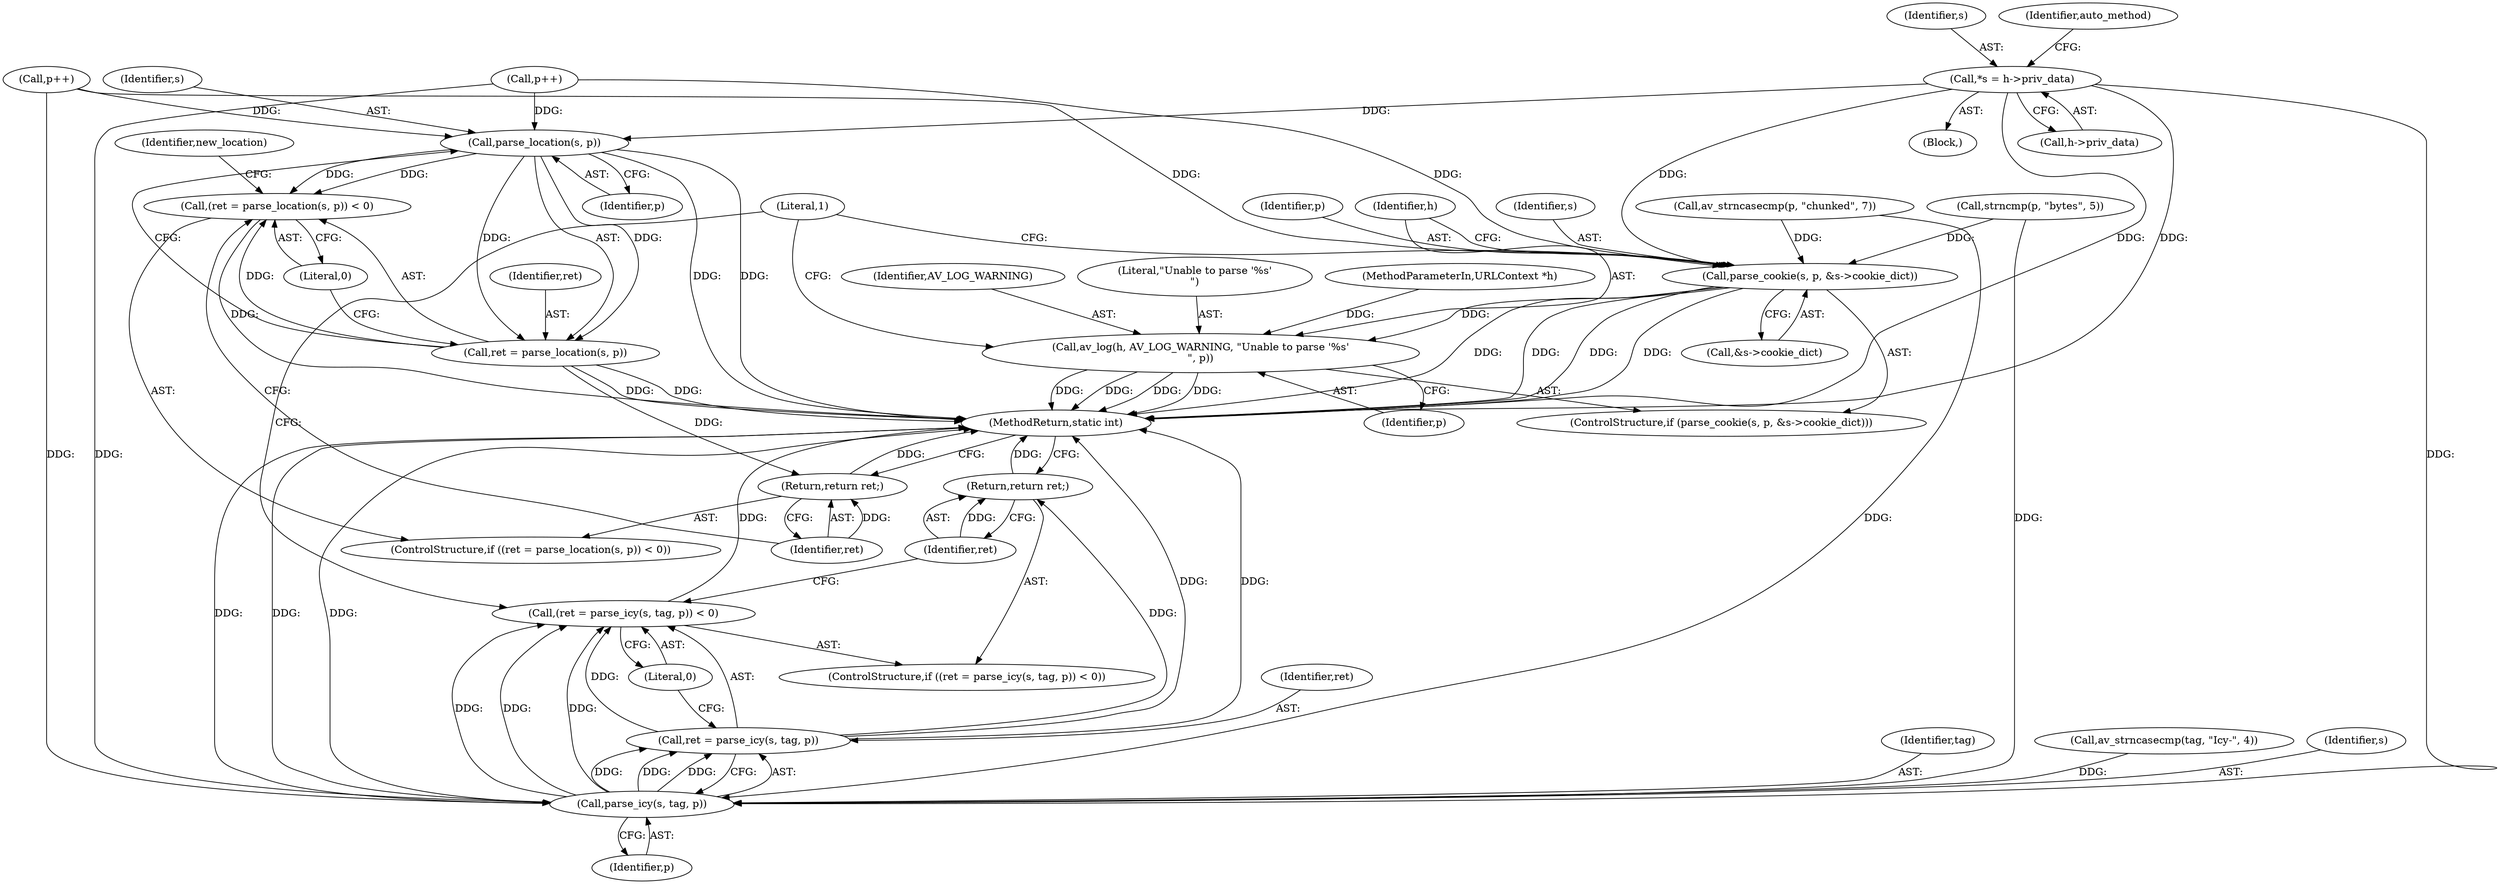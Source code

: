 digraph "0_FFmpeg_2a05c8f813de6f2278827734bf8102291e7484aa_7@pointer" {
"1000108" [label="(Call,*s = h->priv_data)"];
"1000415" [label="(Call,parse_location(s, p))"];
"1000412" [label="(Call,(ret = parse_location(s, p)) < 0)"];
"1000413" [label="(Call,ret = parse_location(s, p))"];
"1000419" [label="(Return,return ret;)"];
"1000621" [label="(Call,parse_cookie(s, p, &s->cookie_dict))"];
"1000628" [label="(Call,av_log(h, AV_LOG_WARNING, \"Unable to parse '%s'\n\", p))"];
"1000660" [label="(Call,parse_icy(s, tag, p))"];
"1000657" [label="(Call,(ret = parse_icy(s, tag, p)) < 0)"];
"1000658" [label="(Call,ret = parse_icy(s, tag, p))"];
"1000665" [label="(Return,return ret;)"];
"1000106" [label="(Block,)"];
"1000397" [label="(Call,p++)"];
"1000630" [label="(Identifier,AV_LOG_WARNING)"];
"1000686" [label="(MethodReturn,static int)"];
"1000403" [label="(Call,p++)"];
"1000666" [label="(Identifier,ret)"];
"1000665" [label="(Return,return ret;)"];
"1000685" [label="(Literal,1)"];
"1000660" [label="(Call,parse_icy(s, tag, p))"];
"1000415" [label="(Call,parse_location(s, p))"];
"1000414" [label="(Identifier,ret)"];
"1000658" [label="(Call,ret = parse_icy(s, tag, p))"];
"1000662" [label="(Identifier,tag)"];
"1000629" [label="(Identifier,h)"];
"1000659" [label="(Identifier,ret)"];
"1000632" [label="(Identifier,p)"];
"1000108" [label="(Call,*s = h->priv_data)"];
"1000419" [label="(Return,return ret;)"];
"1000622" [label="(Identifier,s)"];
"1000466" [label="(Call,strncmp(p, \"bytes\", 5))"];
"1000418" [label="(Literal,0)"];
"1000657" [label="(Call,(ret = parse_icy(s, tag, p)) < 0)"];
"1000109" [label="(Identifier,s)"];
"1000110" [label="(Call,h->priv_data)"];
"1000663" [label="(Identifier,p)"];
"1000664" [label="(Literal,0)"];
"1000656" [label="(ControlStructure,if ((ret = parse_icy(s, tag, p)) < 0))"];
"1000413" [label="(Call,ret = parse_location(s, p))"];
"1000411" [label="(ControlStructure,if ((ret = parse_location(s, p)) < 0))"];
"1000651" [label="(Call,av_strncasecmp(tag, \"Icy-\", 4))"];
"1000661" [label="(Identifier,s)"];
"1000621" [label="(Call,parse_cookie(s, p, &s->cookie_dict))"];
"1000115" [label="(Identifier,auto_method)"];
"1000631" [label="(Literal,\"Unable to parse '%s'\n\")"];
"1000490" [label="(Call,av_strncasecmp(p, \"chunked\", 7))"];
"1000416" [label="(Identifier,s)"];
"1000623" [label="(Identifier,p)"];
"1000412" [label="(Call,(ret = parse_location(s, p)) < 0)"];
"1000417" [label="(Identifier,p)"];
"1000423" [label="(Identifier,new_location)"];
"1000420" [label="(Identifier,ret)"];
"1000102" [label="(MethodParameterIn,URLContext *h)"];
"1000628" [label="(Call,av_log(h, AV_LOG_WARNING, \"Unable to parse '%s'\n\", p))"];
"1000620" [label="(ControlStructure,if (parse_cookie(s, p, &s->cookie_dict)))"];
"1000624" [label="(Call,&s->cookie_dict)"];
"1000108" -> "1000106"  [label="AST: "];
"1000108" -> "1000110"  [label="CFG: "];
"1000109" -> "1000108"  [label="AST: "];
"1000110" -> "1000108"  [label="AST: "];
"1000115" -> "1000108"  [label="CFG: "];
"1000108" -> "1000686"  [label="DDG: "];
"1000108" -> "1000686"  [label="DDG: "];
"1000108" -> "1000415"  [label="DDG: "];
"1000108" -> "1000621"  [label="DDG: "];
"1000108" -> "1000660"  [label="DDG: "];
"1000415" -> "1000413"  [label="AST: "];
"1000415" -> "1000417"  [label="CFG: "];
"1000416" -> "1000415"  [label="AST: "];
"1000417" -> "1000415"  [label="AST: "];
"1000413" -> "1000415"  [label="CFG: "];
"1000415" -> "1000686"  [label="DDG: "];
"1000415" -> "1000686"  [label="DDG: "];
"1000415" -> "1000412"  [label="DDG: "];
"1000415" -> "1000412"  [label="DDG: "];
"1000415" -> "1000413"  [label="DDG: "];
"1000415" -> "1000413"  [label="DDG: "];
"1000397" -> "1000415"  [label="DDG: "];
"1000403" -> "1000415"  [label="DDG: "];
"1000412" -> "1000411"  [label="AST: "];
"1000412" -> "1000418"  [label="CFG: "];
"1000413" -> "1000412"  [label="AST: "];
"1000418" -> "1000412"  [label="AST: "];
"1000420" -> "1000412"  [label="CFG: "];
"1000423" -> "1000412"  [label="CFG: "];
"1000412" -> "1000686"  [label="DDG: "];
"1000413" -> "1000412"  [label="DDG: "];
"1000414" -> "1000413"  [label="AST: "];
"1000418" -> "1000413"  [label="CFG: "];
"1000413" -> "1000686"  [label="DDG: "];
"1000413" -> "1000686"  [label="DDG: "];
"1000413" -> "1000419"  [label="DDG: "];
"1000419" -> "1000411"  [label="AST: "];
"1000419" -> "1000420"  [label="CFG: "];
"1000420" -> "1000419"  [label="AST: "];
"1000686" -> "1000419"  [label="CFG: "];
"1000419" -> "1000686"  [label="DDG: "];
"1000420" -> "1000419"  [label="DDG: "];
"1000621" -> "1000620"  [label="AST: "];
"1000621" -> "1000624"  [label="CFG: "];
"1000622" -> "1000621"  [label="AST: "];
"1000623" -> "1000621"  [label="AST: "];
"1000624" -> "1000621"  [label="AST: "];
"1000629" -> "1000621"  [label="CFG: "];
"1000685" -> "1000621"  [label="CFG: "];
"1000621" -> "1000686"  [label="DDG: "];
"1000621" -> "1000686"  [label="DDG: "];
"1000621" -> "1000686"  [label="DDG: "];
"1000621" -> "1000686"  [label="DDG: "];
"1000397" -> "1000621"  [label="DDG: "];
"1000403" -> "1000621"  [label="DDG: "];
"1000466" -> "1000621"  [label="DDG: "];
"1000490" -> "1000621"  [label="DDG: "];
"1000621" -> "1000628"  [label="DDG: "];
"1000628" -> "1000620"  [label="AST: "];
"1000628" -> "1000632"  [label="CFG: "];
"1000629" -> "1000628"  [label="AST: "];
"1000630" -> "1000628"  [label="AST: "];
"1000631" -> "1000628"  [label="AST: "];
"1000632" -> "1000628"  [label="AST: "];
"1000685" -> "1000628"  [label="CFG: "];
"1000628" -> "1000686"  [label="DDG: "];
"1000628" -> "1000686"  [label="DDG: "];
"1000628" -> "1000686"  [label="DDG: "];
"1000628" -> "1000686"  [label="DDG: "];
"1000102" -> "1000628"  [label="DDG: "];
"1000660" -> "1000658"  [label="AST: "];
"1000660" -> "1000663"  [label="CFG: "];
"1000661" -> "1000660"  [label="AST: "];
"1000662" -> "1000660"  [label="AST: "];
"1000663" -> "1000660"  [label="AST: "];
"1000658" -> "1000660"  [label="CFG: "];
"1000660" -> "1000686"  [label="DDG: "];
"1000660" -> "1000686"  [label="DDG: "];
"1000660" -> "1000686"  [label="DDG: "];
"1000660" -> "1000657"  [label="DDG: "];
"1000660" -> "1000657"  [label="DDG: "];
"1000660" -> "1000657"  [label="DDG: "];
"1000660" -> "1000658"  [label="DDG: "];
"1000660" -> "1000658"  [label="DDG: "];
"1000660" -> "1000658"  [label="DDG: "];
"1000651" -> "1000660"  [label="DDG: "];
"1000397" -> "1000660"  [label="DDG: "];
"1000403" -> "1000660"  [label="DDG: "];
"1000466" -> "1000660"  [label="DDG: "];
"1000490" -> "1000660"  [label="DDG: "];
"1000657" -> "1000656"  [label="AST: "];
"1000657" -> "1000664"  [label="CFG: "];
"1000658" -> "1000657"  [label="AST: "];
"1000664" -> "1000657"  [label="AST: "];
"1000666" -> "1000657"  [label="CFG: "];
"1000685" -> "1000657"  [label="CFG: "];
"1000657" -> "1000686"  [label="DDG: "];
"1000658" -> "1000657"  [label="DDG: "];
"1000659" -> "1000658"  [label="AST: "];
"1000664" -> "1000658"  [label="CFG: "];
"1000658" -> "1000686"  [label="DDG: "];
"1000658" -> "1000686"  [label="DDG: "];
"1000658" -> "1000665"  [label="DDG: "];
"1000665" -> "1000656"  [label="AST: "];
"1000665" -> "1000666"  [label="CFG: "];
"1000666" -> "1000665"  [label="AST: "];
"1000686" -> "1000665"  [label="CFG: "];
"1000665" -> "1000686"  [label="DDG: "];
"1000666" -> "1000665"  [label="DDG: "];
}
